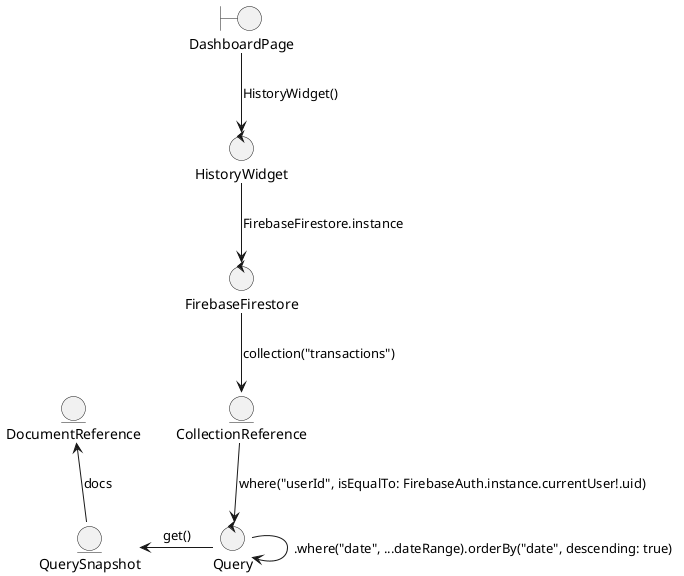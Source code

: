 @startuml
boundary DashboardPage
control HistoryWidget
control FirebaseFirestore
entity CollectionReference
control Query
entity QuerySnapshot
entity DocumentReference

(DashboardPage) --> (HistoryWidget): HistoryWidget()
(HistoryWidget) --> (FirebaseFirestore): FirebaseFirestore.instance
(FirebaseFirestore) --> (CollectionReference): collection("transactions")
(CollectionReference) --> (Query): where("userId", isEqualTo: FirebaseAuth.instance.currentUser!.uid)
(Query) --> (Query): .where("date", ...dateRange).orderBy("date", descending: true)
(QuerySnapshot) <- (Query): get()
(QuerySnapshot) -u-> (DocumentReference): docs

@enduml
